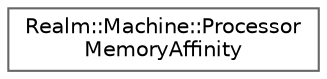 digraph "Graphical Class Hierarchy"
{
 // LATEX_PDF_SIZE
  bgcolor="transparent";
  edge [fontname=Helvetica,fontsize=10,labelfontname=Helvetica,labelfontsize=10];
  node [fontname=Helvetica,fontsize=10,shape=box,height=0.2,width=0.4];
  rankdir="LR";
  Node0 [id="Node000000",label="Realm::Machine::Processor\lMemoryAffinity",height=0.2,width=0.4,color="grey40", fillcolor="white", style="filled",URL="$structRealm_1_1Machine_1_1ProcessorMemoryAffinity.html",tooltip=" "];
}
